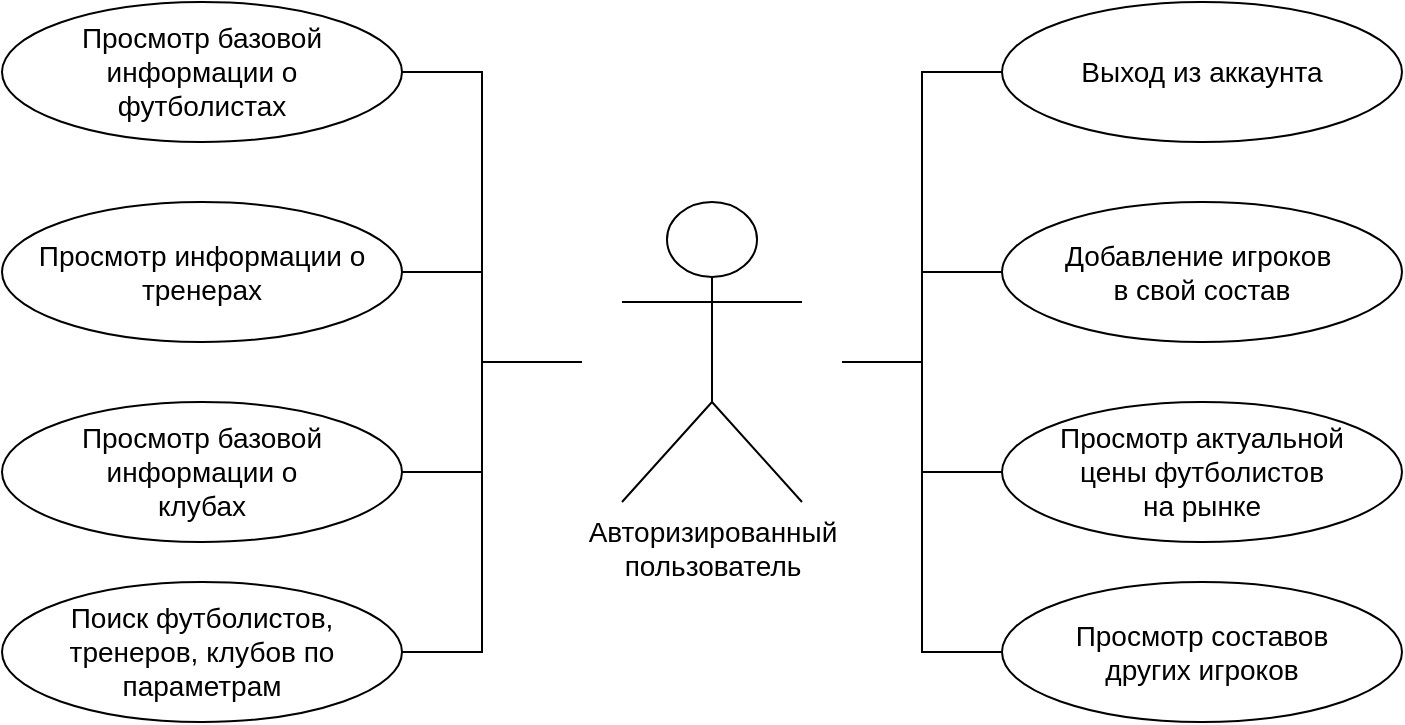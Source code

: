 <mxfile>
    <diagram id="JgWmcChnruEpAp_GRVAy" name="Страница 1">
        <mxGraphModel dx="465" dy="337" grid="1" gridSize="10" guides="1" tooltips="1" connect="1" arrows="1" fold="1" page="1" pageScale="1" pageWidth="827" pageHeight="1169" math="0" shadow="0">
            <root>
                <mxCell id="0"/>
                <mxCell id="1" parent="0"/>
                <mxCell id="2" value="&lt;span style=&quot;font-size: 14px&quot;&gt;Авторизированный&lt;br&gt;пользователь&lt;br&gt;&lt;br&gt;&lt;/span&gt;" style="shape=umlActor;verticalLabelPosition=bottom;verticalAlign=top;html=1;" parent="1" vertex="1">
                    <mxGeometry x="390" y="220" width="90" height="150" as="geometry"/>
                </mxCell>
                <mxCell id="10" style="edgeStyle=orthogonalEdgeStyle;rounded=0;html=1;fontSize=14;endArrow=none;endFill=0;strokeColor=default;exitX=0;exitY=0.5;exitDx=0;exitDy=0;entryX=0;entryY=0.5;entryDx=0;entryDy=0;" parent="1" source="13" target="3" edge="1">
                    <mxGeometry relative="1" as="geometry">
                        <Array as="points">
                            <mxPoint x="540" y="155"/>
                            <mxPoint x="540" y="355"/>
                        </Array>
                        <mxPoint x="570" y="155" as="sourcePoint"/>
                        <mxPoint x="570" y="355" as="targetPoint"/>
                    </mxGeometry>
                </mxCell>
                <mxCell id="3" value="Просмотр актуальной &lt;br&gt;цены&amp;nbsp;футболистов &lt;br&gt;на рынке" style="ellipse;whiteSpace=wrap;html=1;fontSize=14;" parent="1" vertex="1">
                    <mxGeometry x="580" y="320" width="200" height="70" as="geometry"/>
                </mxCell>
                <mxCell id="11" style="edgeStyle=orthogonalEdgeStyle;rounded=0;html=1;fontSize=14;endArrow=none;endFill=0;strokeColor=default;exitX=0;exitY=0.5;exitDx=0;exitDy=0;" parent="1" source="4" edge="1">
                    <mxGeometry relative="1" as="geometry">
                        <mxPoint x="540" y="255" as="targetPoint"/>
                        <mxPoint x="570" y="255" as="sourcePoint"/>
                    </mxGeometry>
                </mxCell>
                <mxCell id="4" value="Добавление игроков&amp;nbsp;&lt;br&gt;в свой состав" style="ellipse;whiteSpace=wrap;html=1;fontSize=14;" parent="1" vertex="1">
                    <mxGeometry x="580" y="220" width="200" height="70" as="geometry"/>
                </mxCell>
                <mxCell id="9" style="edgeStyle=orthogonalEdgeStyle;html=1;exitX=1;exitY=0.5;exitDx=0;exitDy=0;entryX=1;entryY=0.5;entryDx=0;entryDy=0;fontSize=14;strokeColor=default;rounded=0;endArrow=none;endFill=0;" parent="1" source="5" target="7" edge="1">
                    <mxGeometry relative="1" as="geometry">
                        <Array as="points">
                            <mxPoint x="320" y="155"/>
                            <mxPoint x="320" y="355"/>
                        </Array>
                    </mxGeometry>
                </mxCell>
                <mxCell id="5" value="Просмотр базовой информации о &lt;br&gt;футболистах" style="ellipse;whiteSpace=wrap;html=1;fontSize=14;" parent="1" vertex="1">
                    <mxGeometry x="80" y="120" width="200" height="70" as="geometry"/>
                </mxCell>
                <mxCell id="12" style="edgeStyle=orthogonalEdgeStyle;rounded=0;html=1;exitX=1;exitY=0.5;exitDx=0;exitDy=0;fontSize=14;endArrow=none;endFill=0;strokeColor=default;" parent="1" source="6" edge="1">
                    <mxGeometry relative="1" as="geometry">
                        <mxPoint x="320" y="255" as="targetPoint"/>
                    </mxGeometry>
                </mxCell>
                <mxCell id="6" value="Просмотр информации о &lt;br&gt;тренерах" style="ellipse;whiteSpace=wrap;html=1;fontSize=14;" parent="1" vertex="1">
                    <mxGeometry x="80" y="220" width="200" height="70" as="geometry"/>
                </mxCell>
                <mxCell id="7" value="Просмотр базовой информации о &lt;br&gt;клубах" style="ellipse;whiteSpace=wrap;html=1;fontSize=14;" parent="1" vertex="1">
                    <mxGeometry x="80" y="320" width="200" height="70" as="geometry"/>
                </mxCell>
                <mxCell id="15" style="edgeStyle=orthogonalEdgeStyle;html=1;exitX=1;exitY=0.5;exitDx=0;exitDy=0;rounded=0;endArrow=none;endFill=0;" edge="1" parent="1" source="8">
                    <mxGeometry relative="1" as="geometry">
                        <mxPoint x="370" y="300" as="targetPoint"/>
                        <Array as="points">
                            <mxPoint x="320" y="445"/>
                            <mxPoint x="320" y="300"/>
                        </Array>
                    </mxGeometry>
                </mxCell>
                <mxCell id="8" value="Поиск футболистов, тренеров, клубов по параметрам" style="ellipse;whiteSpace=wrap;html=1;fontSize=14;" parent="1" vertex="1">
                    <mxGeometry x="80" y="410" width="200" height="70" as="geometry"/>
                </mxCell>
                <mxCell id="13" value="Выход из аккаунта" style="ellipse;whiteSpace=wrap;html=1;fontSize=14;" vertex="1" parent="1">
                    <mxGeometry x="580" y="120" width="200" height="70" as="geometry"/>
                </mxCell>
                <mxCell id="16" style="edgeStyle=orthogonalEdgeStyle;rounded=0;html=1;exitX=0;exitY=0.5;exitDx=0;exitDy=0;endArrow=none;endFill=0;" edge="1" parent="1" source="14">
                    <mxGeometry relative="1" as="geometry">
                        <mxPoint x="500.0" y="300" as="targetPoint"/>
                        <Array as="points">
                            <mxPoint x="540" y="445"/>
                            <mxPoint x="540" y="300"/>
                        </Array>
                    </mxGeometry>
                </mxCell>
                <mxCell id="14" value="Просмотр составов&lt;br&gt;других игроков" style="ellipse;whiteSpace=wrap;html=1;fontSize=14;" vertex="1" parent="1">
                    <mxGeometry x="580" y="410" width="200" height="70" as="geometry"/>
                </mxCell>
            </root>
        </mxGraphModel>
    </diagram>
</mxfile>